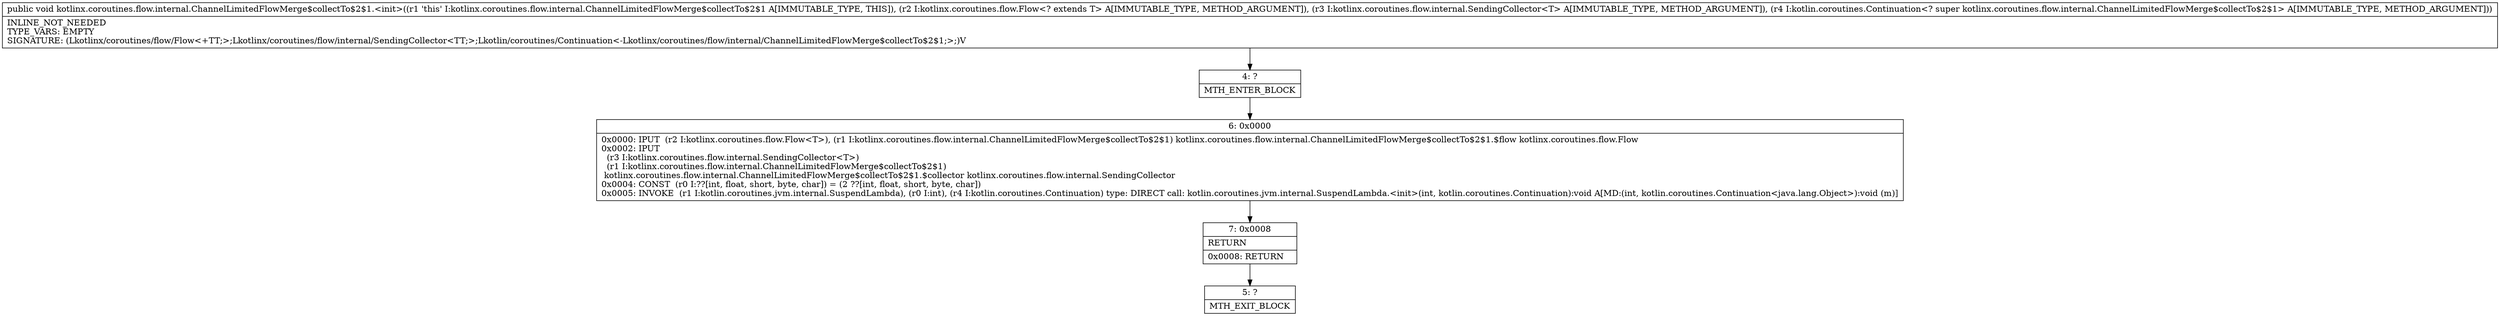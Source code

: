 digraph "CFG forkotlinx.coroutines.flow.internal.ChannelLimitedFlowMerge$collectTo$2$1.\<init\>(Lkotlinx\/coroutines\/flow\/Flow;Lkotlinx\/coroutines\/flow\/internal\/SendingCollector;Lkotlin\/coroutines\/Continuation;)V" {
Node_4 [shape=record,label="{4\:\ ?|MTH_ENTER_BLOCK\l}"];
Node_6 [shape=record,label="{6\:\ 0x0000|0x0000: IPUT  (r2 I:kotlinx.coroutines.flow.Flow\<T\>), (r1 I:kotlinx.coroutines.flow.internal.ChannelLimitedFlowMerge$collectTo$2$1) kotlinx.coroutines.flow.internal.ChannelLimitedFlowMerge$collectTo$2$1.$flow kotlinx.coroutines.flow.Flow \l0x0002: IPUT  \l  (r3 I:kotlinx.coroutines.flow.internal.SendingCollector\<T\>)\l  (r1 I:kotlinx.coroutines.flow.internal.ChannelLimitedFlowMerge$collectTo$2$1)\l kotlinx.coroutines.flow.internal.ChannelLimitedFlowMerge$collectTo$2$1.$collector kotlinx.coroutines.flow.internal.SendingCollector \l0x0004: CONST  (r0 I:??[int, float, short, byte, char]) = (2 ??[int, float, short, byte, char]) \l0x0005: INVOKE  (r1 I:kotlin.coroutines.jvm.internal.SuspendLambda), (r0 I:int), (r4 I:kotlin.coroutines.Continuation) type: DIRECT call: kotlin.coroutines.jvm.internal.SuspendLambda.\<init\>(int, kotlin.coroutines.Continuation):void A[MD:(int, kotlin.coroutines.Continuation\<java.lang.Object\>):void (m)]\l}"];
Node_7 [shape=record,label="{7\:\ 0x0008|RETURN\l|0x0008: RETURN   \l}"];
Node_5 [shape=record,label="{5\:\ ?|MTH_EXIT_BLOCK\l}"];
MethodNode[shape=record,label="{public void kotlinx.coroutines.flow.internal.ChannelLimitedFlowMerge$collectTo$2$1.\<init\>((r1 'this' I:kotlinx.coroutines.flow.internal.ChannelLimitedFlowMerge$collectTo$2$1 A[IMMUTABLE_TYPE, THIS]), (r2 I:kotlinx.coroutines.flow.Flow\<? extends T\> A[IMMUTABLE_TYPE, METHOD_ARGUMENT]), (r3 I:kotlinx.coroutines.flow.internal.SendingCollector\<T\> A[IMMUTABLE_TYPE, METHOD_ARGUMENT]), (r4 I:kotlin.coroutines.Continuation\<? super kotlinx.coroutines.flow.internal.ChannelLimitedFlowMerge$collectTo$2$1\> A[IMMUTABLE_TYPE, METHOD_ARGUMENT]))  | INLINE_NOT_NEEDED\lTYPE_VARS: EMPTY\lSIGNATURE: (Lkotlinx\/coroutines\/flow\/Flow\<+TT;\>;Lkotlinx\/coroutines\/flow\/internal\/SendingCollector\<TT;\>;Lkotlin\/coroutines\/Continuation\<\-Lkotlinx\/coroutines\/flow\/internal\/ChannelLimitedFlowMerge$collectTo$2$1;\>;)V\l}"];
MethodNode -> Node_4;Node_4 -> Node_6;
Node_6 -> Node_7;
Node_7 -> Node_5;
}

